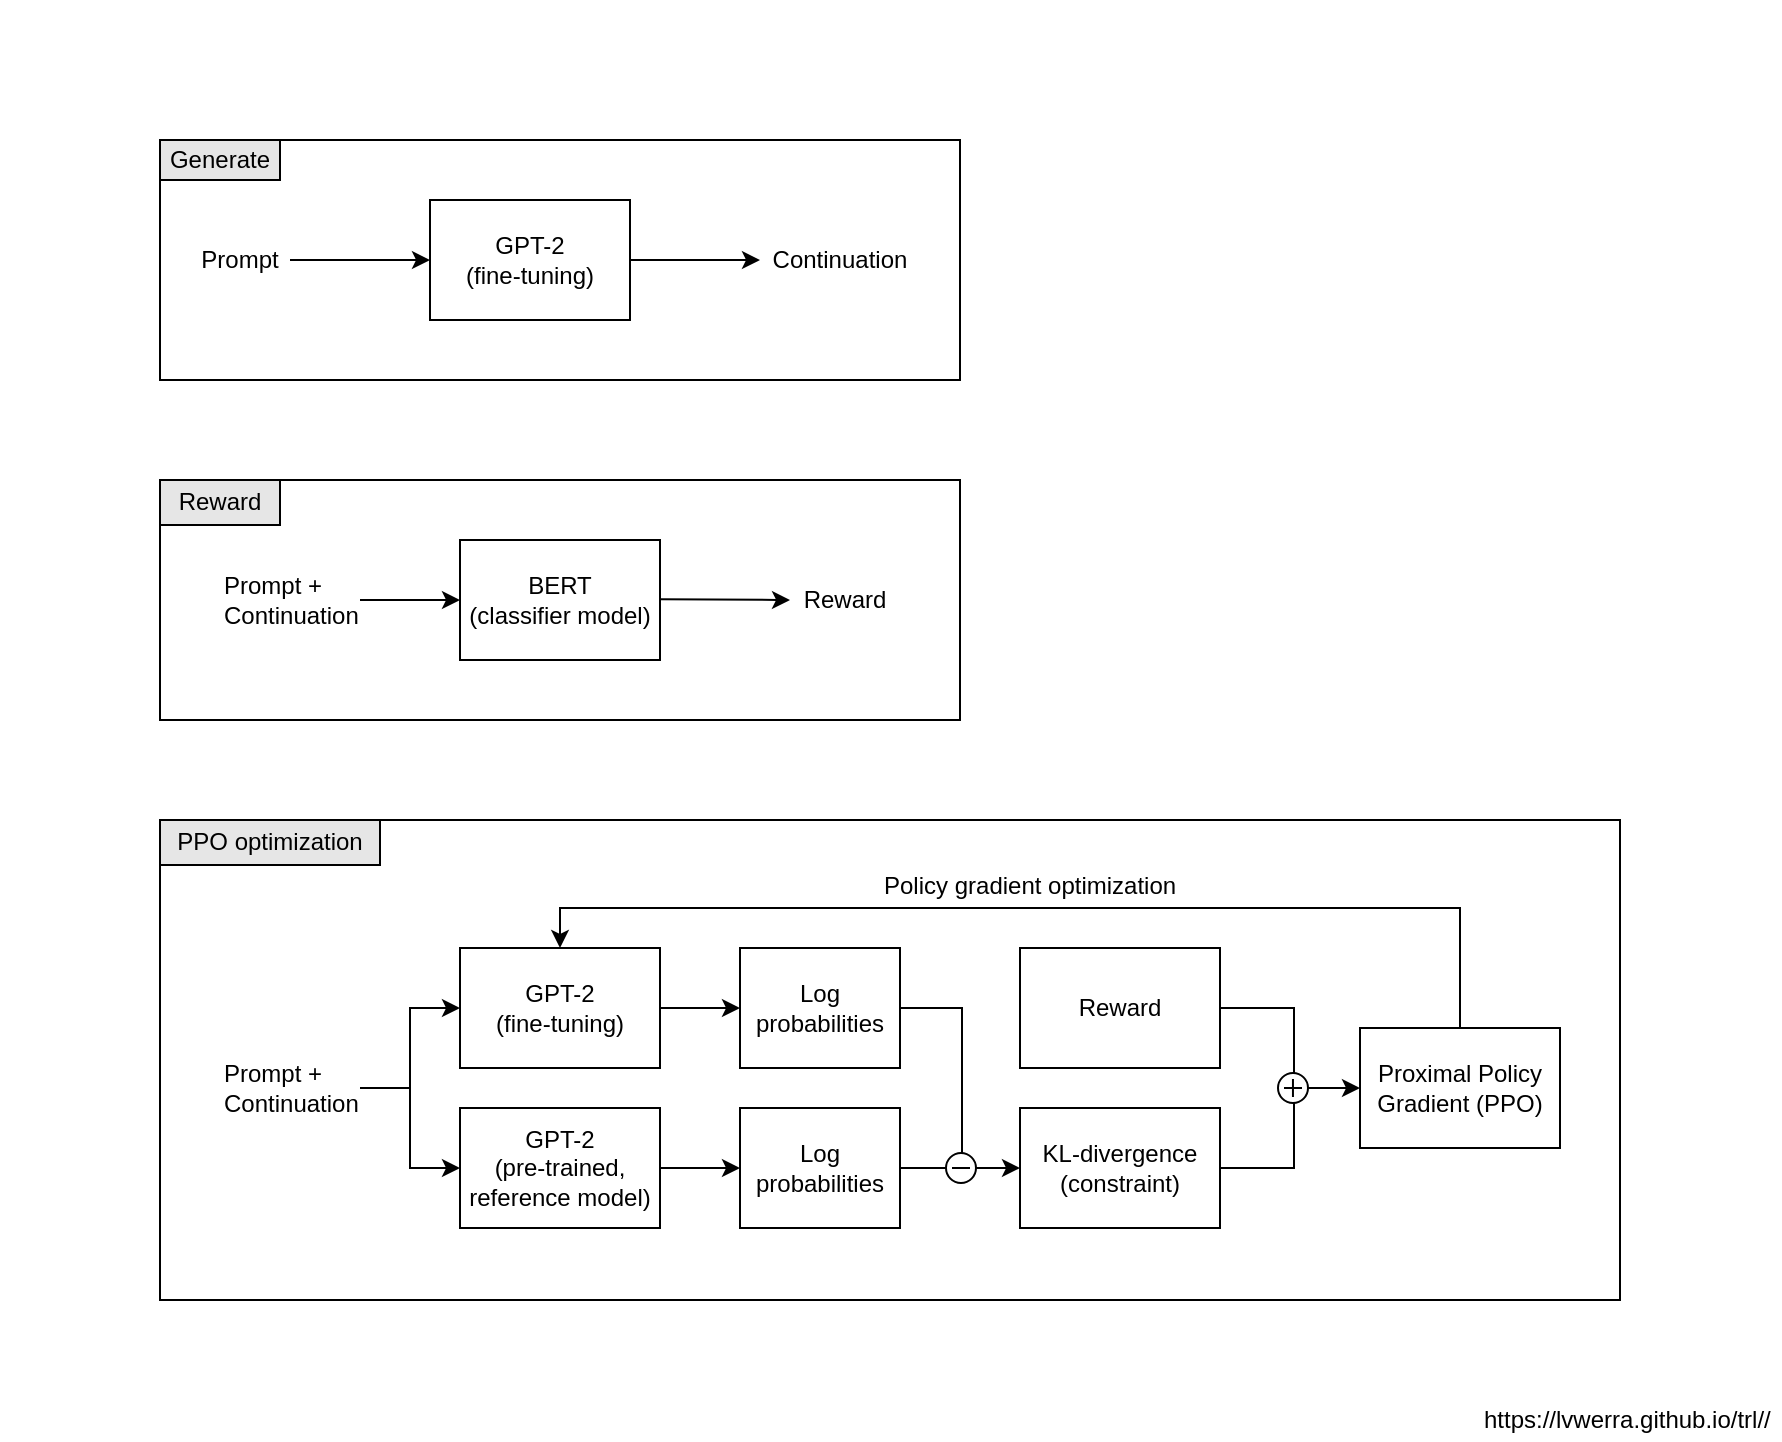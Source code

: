 <mxfile version="13.3.1" type="device"><diagram id="tvOHxhx8PopCOuDu0jT4" name="Page-1"><mxGraphModel dx="1580" dy="1433" grid="1" gridSize="10" guides="1" tooltips="1" connect="1" arrows="1" fold="1" page="0" pageScale="1" pageWidth="1100" pageHeight="850" math="0" shadow="0"><root><mxCell id="0"/><mxCell id="1" style="" parent="0"/><mxCell id="ZELoeheDYaDZPQu2ODsk-10" value="GPT-2&lt;br&gt;(fine-tuning)" style="rounded=0;whiteSpace=wrap;html=1;fillColor=none;" parent="1" vertex="1"><mxGeometry x="335" y="220" width="100" height="60" as="geometry"/></mxCell><mxCell id="ZELoeheDYaDZPQu2ODsk-11" value="Prompt" style="text;html=1;strokeColor=none;fillColor=none;align=center;verticalAlign=middle;whiteSpace=wrap;rounded=0;" parent="1" vertex="1"><mxGeometry x="215" y="240" width="50" height="20" as="geometry"/></mxCell><mxCell id="ZELoeheDYaDZPQu2ODsk-12" value="" style="endArrow=classic;html=1;exitX=1;exitY=0.5;exitDx=0;exitDy=0;entryX=0;entryY=0.5;entryDx=0;entryDy=0;" parent="1" source="ZELoeheDYaDZPQu2ODsk-11" target="ZELoeheDYaDZPQu2ODsk-10" edge="1"><mxGeometry width="50" height="50" relative="1" as="geometry"><mxPoint x="265" y="190" as="sourcePoint"/><mxPoint x="315" y="140" as="targetPoint"/></mxGeometry></mxCell><mxCell id="ZELoeheDYaDZPQu2ODsk-13" value="Continuation" style="text;html=1;strokeColor=none;fillColor=none;align=center;verticalAlign=middle;whiteSpace=wrap;rounded=0;" parent="1" vertex="1"><mxGeometry x="500" y="240" width="80" height="20" as="geometry"/></mxCell><mxCell id="ZELoeheDYaDZPQu2ODsk-14" value="" style="endArrow=classic;html=1;exitX=1;exitY=0.5;exitDx=0;exitDy=0;entryX=0;entryY=0.5;entryDx=0;entryDy=0;" parent="1" source="ZELoeheDYaDZPQu2ODsk-10" target="ZELoeheDYaDZPQu2ODsk-13" edge="1"><mxGeometry width="50" height="50" relative="1" as="geometry"><mxPoint x="455" y="480" as="sourcePoint"/><mxPoint x="505" y="430" as="targetPoint"/></mxGeometry></mxCell><mxCell id="ZELoeheDYaDZPQu2ODsk-15" value="BERT&lt;br&gt;(classifier model)" style="rounded=0;whiteSpace=wrap;html=1;fillColor=none;" parent="1" vertex="1"><mxGeometry x="350" y="390" width="100" height="60" as="geometry"/></mxCell><mxCell id="ZELoeheDYaDZPQu2ODsk-16" value="Prompt +&lt;br&gt;Continuation" style="text;html=1;strokeColor=none;fillColor=none;align=left;verticalAlign=middle;whiteSpace=wrap;rounded=0;" parent="1" vertex="1"><mxGeometry x="230" y="410" width="70" height="20" as="geometry"/></mxCell><mxCell id="ZELoeheDYaDZPQu2ODsk-17" value="" style="endArrow=classic;html=1;exitX=1;exitY=0.5;exitDx=0;exitDy=0;entryX=0;entryY=0.5;entryDx=0;entryDy=0;" parent="1" source="ZELoeheDYaDZPQu2ODsk-16" target="ZELoeheDYaDZPQu2ODsk-15" edge="1"><mxGeometry width="50" height="50" relative="1" as="geometry"><mxPoint x="470" y="580" as="sourcePoint"/><mxPoint x="520" y="530" as="targetPoint"/></mxGeometry></mxCell><mxCell id="ZELoeheDYaDZPQu2ODsk-18" value="" style="endArrow=classic;html=1;exitX=1;exitY=0.5;exitDx=0;exitDy=0;entryX=0;entryY=0.5;entryDx=0;entryDy=0;" parent="1" target="ZELoeheDYaDZPQu2ODsk-19" edge="1"><mxGeometry width="50" height="50" relative="1" as="geometry"><mxPoint x="450" y="419.66" as="sourcePoint"/><mxPoint x="520" y="419.66" as="targetPoint"/></mxGeometry></mxCell><mxCell id="ZELoeheDYaDZPQu2ODsk-19" value="Reward" style="text;html=1;strokeColor=none;fillColor=none;align=center;verticalAlign=middle;whiteSpace=wrap;rounded=0;" parent="1" vertex="1"><mxGeometry x="515" y="410" width="55" height="20" as="geometry"/></mxCell><mxCell id="ZELoeheDYaDZPQu2ODsk-20" value="Prompt +&lt;br&gt;Continuation" style="text;html=1;strokeColor=none;fillColor=none;align=left;verticalAlign=middle;whiteSpace=wrap;rounded=0;" parent="1" vertex="1"><mxGeometry x="230" y="654" width="70" height="20" as="geometry"/></mxCell><mxCell id="ZELoeheDYaDZPQu2ODsk-21" value="GPT-2&lt;br&gt;(fine-tuning)" style="rounded=0;whiteSpace=wrap;html=1;fillColor=none;" parent="1" vertex="1"><mxGeometry x="350" y="594" width="100" height="60" as="geometry"/></mxCell><mxCell id="ZELoeheDYaDZPQu2ODsk-22" value="GPT-2&lt;br&gt;(pre-trained, reference model)" style="rounded=0;whiteSpace=wrap;html=1;fillColor=none;" parent="1" vertex="1"><mxGeometry x="350" y="674" width="100" height="60" as="geometry"/></mxCell><mxCell id="ZELoeheDYaDZPQu2ODsk-23" value="" style="edgeStyle=elbowEdgeStyle;elbow=horizontal;endArrow=classic;html=1;exitX=1;exitY=0.5;exitDx=0;exitDy=0;rounded=0;" parent="1" source="ZELoeheDYaDZPQu2ODsk-20" edge="1"><mxGeometry width="50" height="50" relative="1" as="geometry"><mxPoint x="310" y="674" as="sourcePoint"/><mxPoint x="350" y="624" as="targetPoint"/></mxGeometry></mxCell><mxCell id="ZELoeheDYaDZPQu2ODsk-24" value="" style="edgeStyle=orthogonalEdgeStyle;elbow=horizontal;endArrow=classic;html=1;exitX=1;exitY=0.5;exitDx=0;exitDy=0;entryX=0;entryY=0.5;entryDx=0;entryDy=0;rounded=0;" parent="1" source="ZELoeheDYaDZPQu2ODsk-20" target="ZELoeheDYaDZPQu2ODsk-22" edge="1"><mxGeometry width="50" height="50" relative="1" as="geometry"><mxPoint x="300" y="794" as="sourcePoint"/><mxPoint x="350" y="744" as="targetPoint"/></mxGeometry></mxCell><mxCell id="ZELoeheDYaDZPQu2ODsk-25" value="Log probabilities" style="rounded=0;whiteSpace=wrap;html=1;fillColor=none;" parent="1" vertex="1"><mxGeometry x="490" y="594" width="80" height="60" as="geometry"/></mxCell><mxCell id="ZELoeheDYaDZPQu2ODsk-26" value="" style="endArrow=classic;html=1;exitX=1;exitY=0.5;exitDx=0;exitDy=0;entryX=0;entryY=0.5;entryDx=0;entryDy=0;" parent="1" source="ZELoeheDYaDZPQu2ODsk-21" target="ZELoeheDYaDZPQu2ODsk-25" edge="1"><mxGeometry width="50" height="50" relative="1" as="geometry"><mxPoint x="460.0" y="513.66" as="sourcePoint"/><mxPoint x="525.0" y="514" as="targetPoint"/></mxGeometry></mxCell><mxCell id="ZELoeheDYaDZPQu2ODsk-27" value="Log probabilities" style="rounded=0;whiteSpace=wrap;html=1;fillColor=none;" parent="1" vertex="1"><mxGeometry x="490" y="674" width="80" height="60" as="geometry"/></mxCell><mxCell id="ZELoeheDYaDZPQu2ODsk-28" value="" style="endArrow=classic;html=1;entryX=0;entryY=0.5;entryDx=0;entryDy=0;" parent="1" target="ZELoeheDYaDZPQu2ODsk-27" edge="1"><mxGeometry width="50" height="50" relative="1" as="geometry"><mxPoint x="450" y="704" as="sourcePoint"/><mxPoint x="525.0" y="594" as="targetPoint"/></mxGeometry></mxCell><mxCell id="ZELoeheDYaDZPQu2ODsk-29" value="KL-divergence&lt;br&gt;(constraint)" style="rounded=0;whiteSpace=wrap;html=1;fillColor=none;" parent="1" vertex="1"><mxGeometry x="630" y="674" width="100" height="60" as="geometry"/></mxCell><mxCell id="ZELoeheDYaDZPQu2ODsk-30" value="Reward" style="rounded=0;whiteSpace=wrap;html=1;fillColor=none;" parent="1" vertex="1"><mxGeometry x="630" y="594" width="100" height="60" as="geometry"/></mxCell><mxCell id="ZELoeheDYaDZPQu2ODsk-31" value="&lt;p style=&quot;line-height: 100%; font-size: 12px;&quot;&gt;&lt;br style=&quot;font-size: 12px;&quot;&gt;&lt;/p&gt;" style="ellipse;whiteSpace=wrap;html=1;aspect=fixed;align=center;verticalAlign=middle;fontSize=12;fillColor=none;" parent="1" vertex="1"><mxGeometry x="593" y="696.5" width="15" height="15" as="geometry"/></mxCell><mxCell id="ZELoeheDYaDZPQu2ODsk-32" value="" style="edgeStyle=elbowEdgeStyle;elbow=horizontal;endArrow=none;html=1;exitX=1;exitY=0.5;exitDx=0;exitDy=0;rounded=0;endFill=0;" parent="1" source="ZELoeheDYaDZPQu2ODsk-25" edge="1"><mxGeometry width="50" height="50" relative="1" as="geometry"><mxPoint x="559" y="814" as="sourcePoint"/><mxPoint x="601.0" y="697" as="targetPoint"/><Array as="points"><mxPoint x="601" y="634"/><mxPoint x="602" y="654"/></Array></mxGeometry></mxCell><mxCell id="ZELoeheDYaDZPQu2ODsk-33" value="" style="edgeStyle=elbowEdgeStyle;elbow=horizontal;endArrow=none;html=1;exitX=1;exitY=0.5;exitDx=0;exitDy=0;rounded=0;endFill=0;entryX=0;entryY=0.5;entryDx=0;entryDy=0;" parent="1" source="ZELoeheDYaDZPQu2ODsk-27" target="ZELoeheDYaDZPQu2ODsk-31" edge="1"><mxGeometry width="50" height="50" relative="1" as="geometry"><mxPoint x="580" y="634" as="sourcePoint"/><mxPoint x="604" y="714" as="targetPoint"/></mxGeometry></mxCell><mxCell id="ZELoeheDYaDZPQu2ODsk-34" value="" style="endArrow=classic;html=1;exitX=1;exitY=0.5;exitDx=0;exitDy=0;entryX=0;entryY=0.5;entryDx=0;entryDy=0;" parent="1" source="ZELoeheDYaDZPQu2ODsk-31" target="ZELoeheDYaDZPQu2ODsk-29" edge="1"><mxGeometry width="50" height="50" relative="1" as="geometry"><mxPoint x="460.0" y="513.66" as="sourcePoint"/><mxPoint x="525" y="514" as="targetPoint"/></mxGeometry></mxCell><mxCell id="ZELoeheDYaDZPQu2ODsk-35" value="Proximal Policy Gradient (PPO)" style="rounded=0;whiteSpace=wrap;html=1;fillColor=none;" parent="1" vertex="1"><mxGeometry x="800" y="634" width="100" height="60" as="geometry"/></mxCell><mxCell id="ZELoeheDYaDZPQu2ODsk-36" value="" style="endArrow=none;html=1;fontSize=20;strokeWidth=1;" parent="1" edge="1"><mxGeometry width="50" height="50" relative="1" as="geometry"><mxPoint x="596.0" y="704" as="sourcePoint"/><mxPoint x="605" y="704" as="targetPoint"/></mxGeometry></mxCell><mxCell id="ZELoeheDYaDZPQu2ODsk-37" value="&lt;p style=&quot;line-height: 100%; font-size: 12px;&quot;&gt;&lt;br style=&quot;font-size: 12px;&quot;&gt;&lt;/p&gt;" style="ellipse;whiteSpace=wrap;html=1;aspect=fixed;align=center;verticalAlign=middle;fontSize=12;fillColor=none;" parent="1" vertex="1"><mxGeometry x="759" y="656.5" width="15" height="15" as="geometry"/></mxCell><mxCell id="ZELoeheDYaDZPQu2ODsk-38" value="" style="endArrow=none;html=1;fontSize=20;strokeWidth=1;" parent="1" edge="1"><mxGeometry width="50" height="50" relative="1" as="geometry"><mxPoint x="762" y="664" as="sourcePoint"/><mxPoint x="771" y="664" as="targetPoint"/></mxGeometry></mxCell><mxCell id="ZELoeheDYaDZPQu2ODsk-39" value="" style="endArrow=none;html=1;fontSize=20;strokeWidth=1;" parent="1" edge="1"><mxGeometry width="50" height="50" relative="1" as="geometry"><mxPoint x="766.48" y="668.5" as="sourcePoint"/><mxPoint x="766.48" y="659.5" as="targetPoint"/></mxGeometry></mxCell><mxCell id="ZELoeheDYaDZPQu2ODsk-40" value="" style="edgeStyle=elbowEdgeStyle;elbow=horizontal;endArrow=none;html=1;exitX=1;exitY=0.5;exitDx=0;exitDy=0;rounded=0;endFill=0;entryX=0.5;entryY=0;entryDx=0;entryDy=0;" parent="1" source="ZELoeheDYaDZPQu2ODsk-30" target="ZELoeheDYaDZPQu2ODsk-37" edge="1"><mxGeometry width="50" height="50" relative="1" as="geometry"><mxPoint x="580" y="634" as="sourcePoint"/><mxPoint x="611" y="707" as="targetPoint"/><Array as="points"><mxPoint x="767" y="644"/><mxPoint x="612" y="664"/></Array></mxGeometry></mxCell><mxCell id="ZELoeheDYaDZPQu2ODsk-41" value="" style="edgeStyle=elbowEdgeStyle;elbow=horizontal;endArrow=none;html=1;exitX=1;exitY=0.5;exitDx=0;exitDy=0;rounded=0;endFill=0;entryX=0.5;entryY=1;entryDx=0;entryDy=0;" parent="1" source="ZELoeheDYaDZPQu2ODsk-29" target="ZELoeheDYaDZPQu2ODsk-37" edge="1"><mxGeometry width="50" height="50" relative="1" as="geometry"><mxPoint x="740" y="634" as="sourcePoint"/><mxPoint x="776.5" y="666.5" as="targetPoint"/><Array as="points"><mxPoint x="767" y="694"/><mxPoint x="622" y="674"/></Array></mxGeometry></mxCell><mxCell id="ZELoeheDYaDZPQu2ODsk-42" value="" style="endArrow=classic;html=1;exitX=1;exitY=0.5;exitDx=0;exitDy=0;entryX=0;entryY=0.5;entryDx=0;entryDy=0;" parent="1" source="ZELoeheDYaDZPQu2ODsk-37" target="ZELoeheDYaDZPQu2ODsk-35" edge="1"><mxGeometry width="50" height="50" relative="1" as="geometry"><mxPoint x="460" y="634" as="sourcePoint"/><mxPoint x="500" y="634" as="targetPoint"/></mxGeometry></mxCell><mxCell id="ZELoeheDYaDZPQu2ODsk-43" value="" style="edgeStyle=elbowEdgeStyle;elbow=horizontal;endArrow=classic;html=1;exitX=0.5;exitY=0;exitDx=0;exitDy=0;rounded=0;entryX=0.5;entryY=0;entryDx=0;entryDy=0;" parent="1" source="ZELoeheDYaDZPQu2ODsk-35" target="ZELoeheDYaDZPQu2ODsk-21" edge="1"><mxGeometry width="50" height="50" relative="1" as="geometry"><mxPoint x="310" y="674" as="sourcePoint"/><mxPoint x="360" y="634" as="targetPoint"/><Array as="points"><mxPoint x="630" y="574"/></Array></mxGeometry></mxCell><mxCell id="ZELoeheDYaDZPQu2ODsk-45" value="" style="rounded=0;whiteSpace=wrap;html=1;strokeColor=#000000;fillColor=none;" parent="1" vertex="1"><mxGeometry x="200" y="190" width="400" height="120" as="geometry"/></mxCell><mxCell id="ZELoeheDYaDZPQu2ODsk-47" value="Generate" style="rounded=0;whiteSpace=wrap;html=1;strokeColor=#000000;fillColor=#E6E6E6;" parent="1" vertex="1"><mxGeometry x="200" y="190" width="60" height="20" as="geometry"/></mxCell><mxCell id="ZELoeheDYaDZPQu2ODsk-50" value="" style="rounded=0;whiteSpace=wrap;html=1;strokeColor=#000000;fillColor=none;" parent="1" vertex="1"><mxGeometry x="200" y="360" width="400" height="120" as="geometry"/></mxCell><mxCell id="ZELoeheDYaDZPQu2ODsk-51" value="Reward" style="rounded=0;whiteSpace=wrap;html=1;strokeColor=#000000;fillColor=#E6E6E6;" parent="1" vertex="1"><mxGeometry x="200" y="360" width="60" height="22.5" as="geometry"/></mxCell><mxCell id="ZELoeheDYaDZPQu2ODsk-52" value="" style="rounded=0;whiteSpace=wrap;html=1;strokeColor=#000000;fillColor=none;" parent="1" vertex="1"><mxGeometry x="200" y="530" width="730" height="240" as="geometry"/></mxCell><mxCell id="ZELoeheDYaDZPQu2ODsk-53" value="PPO optimization" style="rounded=0;whiteSpace=wrap;html=1;strokeColor=#000000;fillColor=#E6E6E6;" parent="1" vertex="1"><mxGeometry x="200" y="530" width="110" height="22.5" as="geometry"/></mxCell><UserObject label="https://lvwerra.github.io/trl//" link="https://lvwerra.github.io/trl//" id="ZELoeheDYaDZPQu2ODsk-55"><mxCell style="text;whiteSpace=wrap;html=1;" parent="1" vertex="1"><mxGeometry x="860" y="816" width="150" height="20" as="geometry"/></mxCell></UserObject><UserObject label="Policy gradient optimization" link="https://lvwerra.github.io/trl//" id="F5SzpQpKKekYJOBBiE4C-1"><mxCell style="text;whiteSpace=wrap;html=1;" parent="1" vertex="1"><mxGeometry x="560" y="549" width="150" height="20" as="geometry"/></mxCell></UserObject><mxCell id="_KJTnzwgwVOGa_r7Rs-F-1" value="" style="rounded=0;whiteSpace=wrap;html=1;strokeColor=none;fillColor=none;" vertex="1" parent="1"><mxGeometry x="120" y="120" width="890" height="720" as="geometry"/></mxCell></root></mxGraphModel></diagram></mxfile>
